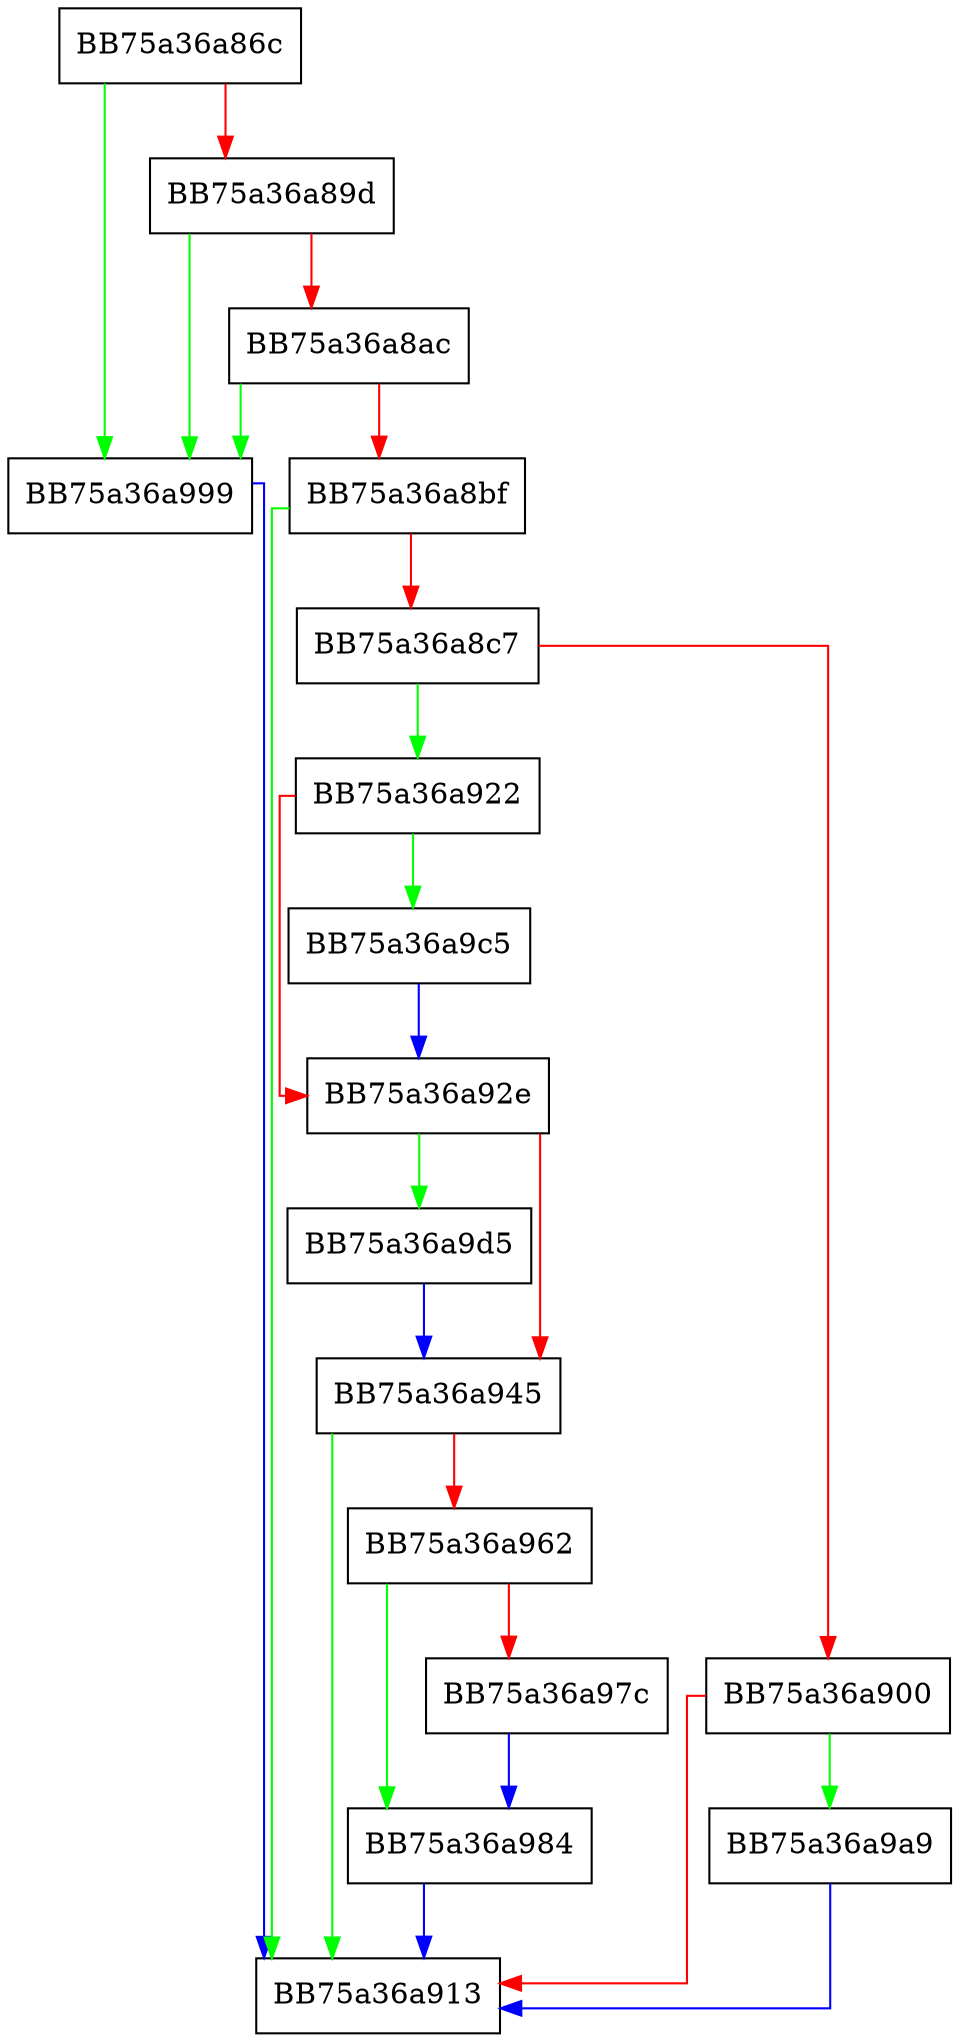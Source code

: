 digraph UpdateThreatMatchLevel {
  node [shape="box"];
  graph [splines=ortho];
  BB75a36a86c -> BB75a36a999 [color="green"];
  BB75a36a86c -> BB75a36a89d [color="red"];
  BB75a36a89d -> BB75a36a999 [color="green"];
  BB75a36a89d -> BB75a36a8ac [color="red"];
  BB75a36a8ac -> BB75a36a999 [color="green"];
  BB75a36a8ac -> BB75a36a8bf [color="red"];
  BB75a36a8bf -> BB75a36a913 [color="green"];
  BB75a36a8bf -> BB75a36a8c7 [color="red"];
  BB75a36a8c7 -> BB75a36a922 [color="green"];
  BB75a36a8c7 -> BB75a36a900 [color="red"];
  BB75a36a900 -> BB75a36a9a9 [color="green"];
  BB75a36a900 -> BB75a36a913 [color="red"];
  BB75a36a922 -> BB75a36a9c5 [color="green"];
  BB75a36a922 -> BB75a36a92e [color="red"];
  BB75a36a92e -> BB75a36a9d5 [color="green"];
  BB75a36a92e -> BB75a36a945 [color="red"];
  BB75a36a945 -> BB75a36a913 [color="green"];
  BB75a36a945 -> BB75a36a962 [color="red"];
  BB75a36a962 -> BB75a36a984 [color="green"];
  BB75a36a962 -> BB75a36a97c [color="red"];
  BB75a36a97c -> BB75a36a984 [color="blue"];
  BB75a36a984 -> BB75a36a913 [color="blue"];
  BB75a36a999 -> BB75a36a913 [color="blue"];
  BB75a36a9a9 -> BB75a36a913 [color="blue"];
  BB75a36a9c5 -> BB75a36a92e [color="blue"];
  BB75a36a9d5 -> BB75a36a945 [color="blue"];
}